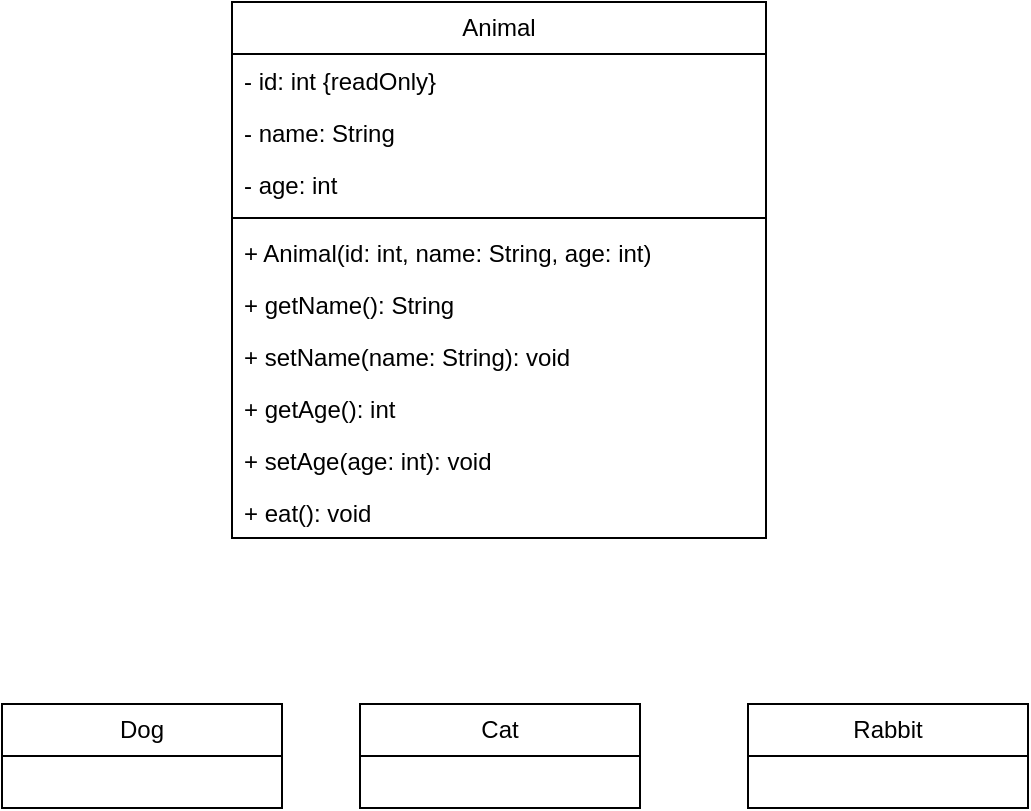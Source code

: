 <mxfile version="24.7.13">
  <diagram name="Page-1" id="etVlhiiT5bMe6d0pypbC">
    <mxGraphModel dx="2284" dy="760" grid="0" gridSize="10" guides="1" tooltips="1" connect="1" arrows="1" fold="1" page="1" pageScale="1" pageWidth="850" pageHeight="1100" math="0" shadow="0">
      <root>
        <mxCell id="0" />
        <mxCell id="1" parent="0" />
        <mxCell id="fOX6goUL02FyGiLr_u4U-1" value="Animal" style="swimlane;fontStyle=0;childLayout=stackLayout;horizontal=1;startSize=26;fillColor=none;horizontalStack=0;resizeParent=1;resizeParentMax=0;resizeLast=0;collapsible=1;marginBottom=0;whiteSpace=wrap;html=1;" vertex="1" parent="1">
          <mxGeometry x="100" y="120" width="267" height="268" as="geometry" />
        </mxCell>
        <mxCell id="fOX6goUL02FyGiLr_u4U-6" value="- id: int {readOnly}" style="text;strokeColor=none;fillColor=none;align=left;verticalAlign=top;spacingLeft=4;spacingRight=4;overflow=hidden;rotatable=0;points=[[0,0.5],[1,0.5]];portConstraint=eastwest;whiteSpace=wrap;html=1;" vertex="1" parent="fOX6goUL02FyGiLr_u4U-1">
          <mxGeometry y="26" width="267" height="26" as="geometry" />
        </mxCell>
        <mxCell id="fOX6goUL02FyGiLr_u4U-2" value="- name: String" style="text;strokeColor=none;fillColor=none;align=left;verticalAlign=top;spacingLeft=4;spacingRight=4;overflow=hidden;rotatable=0;points=[[0,0.5],[1,0.5]];portConstraint=eastwest;whiteSpace=wrap;html=1;" vertex="1" parent="fOX6goUL02FyGiLr_u4U-1">
          <mxGeometry y="52" width="267" height="26" as="geometry" />
        </mxCell>
        <mxCell id="fOX6goUL02FyGiLr_u4U-3" value="- age: int" style="text;strokeColor=none;fillColor=none;align=left;verticalAlign=top;spacingLeft=4;spacingRight=4;overflow=hidden;rotatable=0;points=[[0,0.5],[1,0.5]];portConstraint=eastwest;whiteSpace=wrap;html=1;" vertex="1" parent="fOX6goUL02FyGiLr_u4U-1">
          <mxGeometry y="78" width="267" height="26" as="geometry" />
        </mxCell>
        <mxCell id="fOX6goUL02FyGiLr_u4U-11" value="" style="line;strokeWidth=1;fillColor=none;align=left;verticalAlign=middle;spacingTop=-1;spacingLeft=3;spacingRight=3;rotatable=0;labelPosition=right;points=[];portConstraint=eastwest;strokeColor=inherit;" vertex="1" parent="fOX6goUL02FyGiLr_u4U-1">
          <mxGeometry y="104" width="267" height="8" as="geometry" />
        </mxCell>
        <mxCell id="fOX6goUL02FyGiLr_u4U-9" value="+ Animal(id: int, name: String, age: int)" style="text;strokeColor=none;fillColor=none;align=left;verticalAlign=top;spacingLeft=4;spacingRight=4;overflow=hidden;rotatable=0;points=[[0,0.5],[1,0.5]];portConstraint=eastwest;whiteSpace=wrap;html=1;" vertex="1" parent="fOX6goUL02FyGiLr_u4U-1">
          <mxGeometry y="112" width="267" height="26" as="geometry" />
        </mxCell>
        <mxCell id="fOX6goUL02FyGiLr_u4U-13" value="&lt;div&gt;+ getName(): String&lt;br&gt;&lt;/div&gt;" style="text;strokeColor=none;fillColor=none;align=left;verticalAlign=top;spacingLeft=4;spacingRight=4;overflow=hidden;rotatable=0;points=[[0,0.5],[1,0.5]];portConstraint=eastwest;whiteSpace=wrap;html=1;" vertex="1" parent="fOX6goUL02FyGiLr_u4U-1">
          <mxGeometry y="138" width="267" height="26" as="geometry" />
        </mxCell>
        <mxCell id="fOX6goUL02FyGiLr_u4U-10" value="+ setName(name: String): void" style="text;strokeColor=none;fillColor=none;align=left;verticalAlign=top;spacingLeft=4;spacingRight=4;overflow=hidden;rotatable=0;points=[[0,0.5],[1,0.5]];portConstraint=eastwest;whiteSpace=wrap;html=1;" vertex="1" parent="fOX6goUL02FyGiLr_u4U-1">
          <mxGeometry y="164" width="267" height="26" as="geometry" />
        </mxCell>
        <mxCell id="fOX6goUL02FyGiLr_u4U-14" value="+ getAge(): int" style="text;strokeColor=none;fillColor=none;align=left;verticalAlign=top;spacingLeft=4;spacingRight=4;overflow=hidden;rotatable=0;points=[[0,0.5],[1,0.5]];portConstraint=eastwest;whiteSpace=wrap;html=1;" vertex="1" parent="fOX6goUL02FyGiLr_u4U-1">
          <mxGeometry y="190" width="267" height="26" as="geometry" />
        </mxCell>
        <mxCell id="fOX6goUL02FyGiLr_u4U-12" value="+ setAge(age: int): void" style="text;strokeColor=none;fillColor=none;align=left;verticalAlign=top;spacingLeft=4;spacingRight=4;overflow=hidden;rotatable=0;points=[[0,0.5],[1,0.5]];portConstraint=eastwest;whiteSpace=wrap;html=1;" vertex="1" parent="fOX6goUL02FyGiLr_u4U-1">
          <mxGeometry y="216" width="267" height="26" as="geometry" />
        </mxCell>
        <mxCell id="fOX6goUL02FyGiLr_u4U-15" value="+ eat(): void" style="text;strokeColor=none;fillColor=none;align=left;verticalAlign=top;spacingLeft=4;spacingRight=4;overflow=hidden;rotatable=0;points=[[0,0.5],[1,0.5]];portConstraint=eastwest;whiteSpace=wrap;html=1;" vertex="1" parent="fOX6goUL02FyGiLr_u4U-1">
          <mxGeometry y="242" width="267" height="26" as="geometry" />
        </mxCell>
        <mxCell id="fOX6goUL02FyGiLr_u4U-18" value="Dog" style="swimlane;fontStyle=0;childLayout=stackLayout;horizontal=1;startSize=26;fillColor=none;horizontalStack=0;resizeParent=1;resizeParentMax=0;resizeLast=0;collapsible=1;marginBottom=0;whiteSpace=wrap;html=1;" vertex="1" parent="1">
          <mxGeometry x="-15" y="471" width="140" height="52" as="geometry" />
        </mxCell>
        <mxCell id="fOX6goUL02FyGiLr_u4U-22" value="Cat" style="swimlane;fontStyle=0;childLayout=stackLayout;horizontal=1;startSize=26;fillColor=none;horizontalStack=0;resizeParent=1;resizeParentMax=0;resizeLast=0;collapsible=1;marginBottom=0;whiteSpace=wrap;html=1;" vertex="1" parent="1">
          <mxGeometry x="164" y="471" width="140" height="52" as="geometry" />
        </mxCell>
        <mxCell id="fOX6goUL02FyGiLr_u4U-23" value="Rabbit" style="swimlane;fontStyle=0;childLayout=stackLayout;horizontal=1;startSize=26;fillColor=none;horizontalStack=0;resizeParent=1;resizeParentMax=0;resizeLast=0;collapsible=1;marginBottom=0;whiteSpace=wrap;html=1;" vertex="1" parent="1">
          <mxGeometry x="358" y="471" width="140" height="52" as="geometry" />
        </mxCell>
      </root>
    </mxGraphModel>
  </diagram>
</mxfile>
